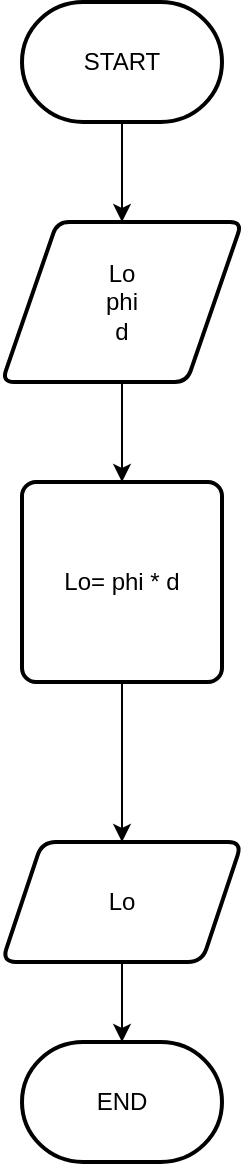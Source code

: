 <mxfile version="22.0.4" type="github">
  <diagram name="Page-1" id="uMU2oDvp_1zADVHk3cL-">
    <mxGraphModel dx="625" dy="394" grid="1" gridSize="10" guides="1" tooltips="1" connect="1" arrows="1" fold="1" page="1" pageScale="1" pageWidth="850" pageHeight="1100" math="0" shadow="0">
      <root>
        <mxCell id="0" />
        <mxCell id="1" parent="0" />
        <mxCell id="yy2f5Jms-0mZmbFjk460-5" value="" style="edgeStyle=orthogonalEdgeStyle;rounded=0;orthogonalLoop=1;jettySize=auto;html=1;" parent="1" source="yy2f5Jms-0mZmbFjk460-1" target="yy2f5Jms-0mZmbFjk460-4" edge="1">
          <mxGeometry relative="1" as="geometry" />
        </mxCell>
        <mxCell id="yy2f5Jms-0mZmbFjk460-1" value="Lo&lt;br&gt;phi&lt;br&gt;d" style="shape=parallelogram;html=1;strokeWidth=2;perimeter=parallelogramPerimeter;whiteSpace=wrap;rounded=1;arcSize=12;size=0.23;" parent="1" vertex="1">
          <mxGeometry x="360" y="160" width="120" height="80" as="geometry" />
        </mxCell>
        <mxCell id="yy2f5Jms-0mZmbFjk460-7" value="" style="edgeStyle=orthogonalEdgeStyle;rounded=0;orthogonalLoop=1;jettySize=auto;html=1;" parent="1" source="yy2f5Jms-0mZmbFjk460-4" target="yy2f5Jms-0mZmbFjk460-6" edge="1">
          <mxGeometry relative="1" as="geometry" />
        </mxCell>
        <mxCell id="yy2f5Jms-0mZmbFjk460-4" value="Lo= phi * d" style="rounded=1;whiteSpace=wrap;html=1;absoluteArcSize=1;arcSize=14;strokeWidth=2;" parent="1" vertex="1">
          <mxGeometry x="370" y="290" width="100" height="100" as="geometry" />
        </mxCell>
        <mxCell id="yy2f5Jms-0mZmbFjk460-6" value="Lo" style="shape=parallelogram;perimeter=parallelogramPerimeter;whiteSpace=wrap;html=1;fixedSize=1;rounded=1;arcSize=14;strokeWidth=2;" parent="1" vertex="1">
          <mxGeometry x="360" y="470" width="120" height="60" as="geometry" />
        </mxCell>
        <mxCell id="yy2f5Jms-0mZmbFjk460-8" value="END" style="strokeWidth=2;html=1;shape=mxgraph.flowchart.terminator;whiteSpace=wrap;" parent="1" vertex="1">
          <mxGeometry x="370" y="570" width="100" height="60" as="geometry" />
        </mxCell>
        <mxCell id="yy2f5Jms-0mZmbFjk460-9" style="edgeStyle=orthogonalEdgeStyle;rounded=0;orthogonalLoop=1;jettySize=auto;html=1;exitX=0.5;exitY=1;exitDx=0;exitDy=0;entryX=0.5;entryY=0;entryDx=0;entryDy=0;entryPerimeter=0;" parent="1" source="yy2f5Jms-0mZmbFjk460-6" target="yy2f5Jms-0mZmbFjk460-8" edge="1">
          <mxGeometry relative="1" as="geometry" />
        </mxCell>
        <mxCell id="yy2f5Jms-0mZmbFjk460-11" value="" style="edgeStyle=orthogonalEdgeStyle;rounded=0;orthogonalLoop=1;jettySize=auto;html=1;" parent="1" source="yy2f5Jms-0mZmbFjk460-10" target="yy2f5Jms-0mZmbFjk460-1" edge="1">
          <mxGeometry relative="1" as="geometry" />
        </mxCell>
        <mxCell id="yy2f5Jms-0mZmbFjk460-10" value="START" style="strokeWidth=2;html=1;shape=mxgraph.flowchart.terminator;whiteSpace=wrap;" parent="1" vertex="1">
          <mxGeometry x="370" y="50" width="100" height="60" as="geometry" />
        </mxCell>
      </root>
    </mxGraphModel>
  </diagram>
</mxfile>
